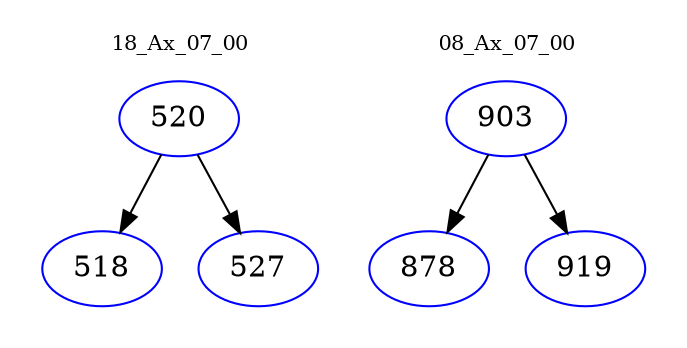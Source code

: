 digraph{
subgraph cluster_0 {
color = white
label = "18_Ax_07_00";
fontsize=10;
T0_520 [label="520", color="blue"]
T0_520 -> T0_518 [color="black"]
T0_518 [label="518", color="blue"]
T0_520 -> T0_527 [color="black"]
T0_527 [label="527", color="blue"]
}
subgraph cluster_1 {
color = white
label = "08_Ax_07_00";
fontsize=10;
T1_903 [label="903", color="blue"]
T1_903 -> T1_878 [color="black"]
T1_878 [label="878", color="blue"]
T1_903 -> T1_919 [color="black"]
T1_919 [label="919", color="blue"]
}
}
